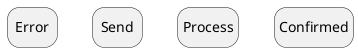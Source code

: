 {
  "sha1": "rtd9x280xve635eb8qyzmplpy7y4gtd",
  "insertion": {
    "when": "2024-06-04T17:28:44.235Z",
    "url": "http://forum.plantuml.net/8383/how-to-hide-unused-states",
    "user": "plantuml@gmail.com"
  }
}
@startuml
hide empty description

state "Error" AS S0_UNKNOWN
state "Send" AS S1_SOME_START
state "Process" AS S2_SOME_PROCESS
state "Confirmed" AS S3_SOME_CONFIRM

'hide S0_UNKNOWN
'hide S2_SOME_PROCESS

@enduml
